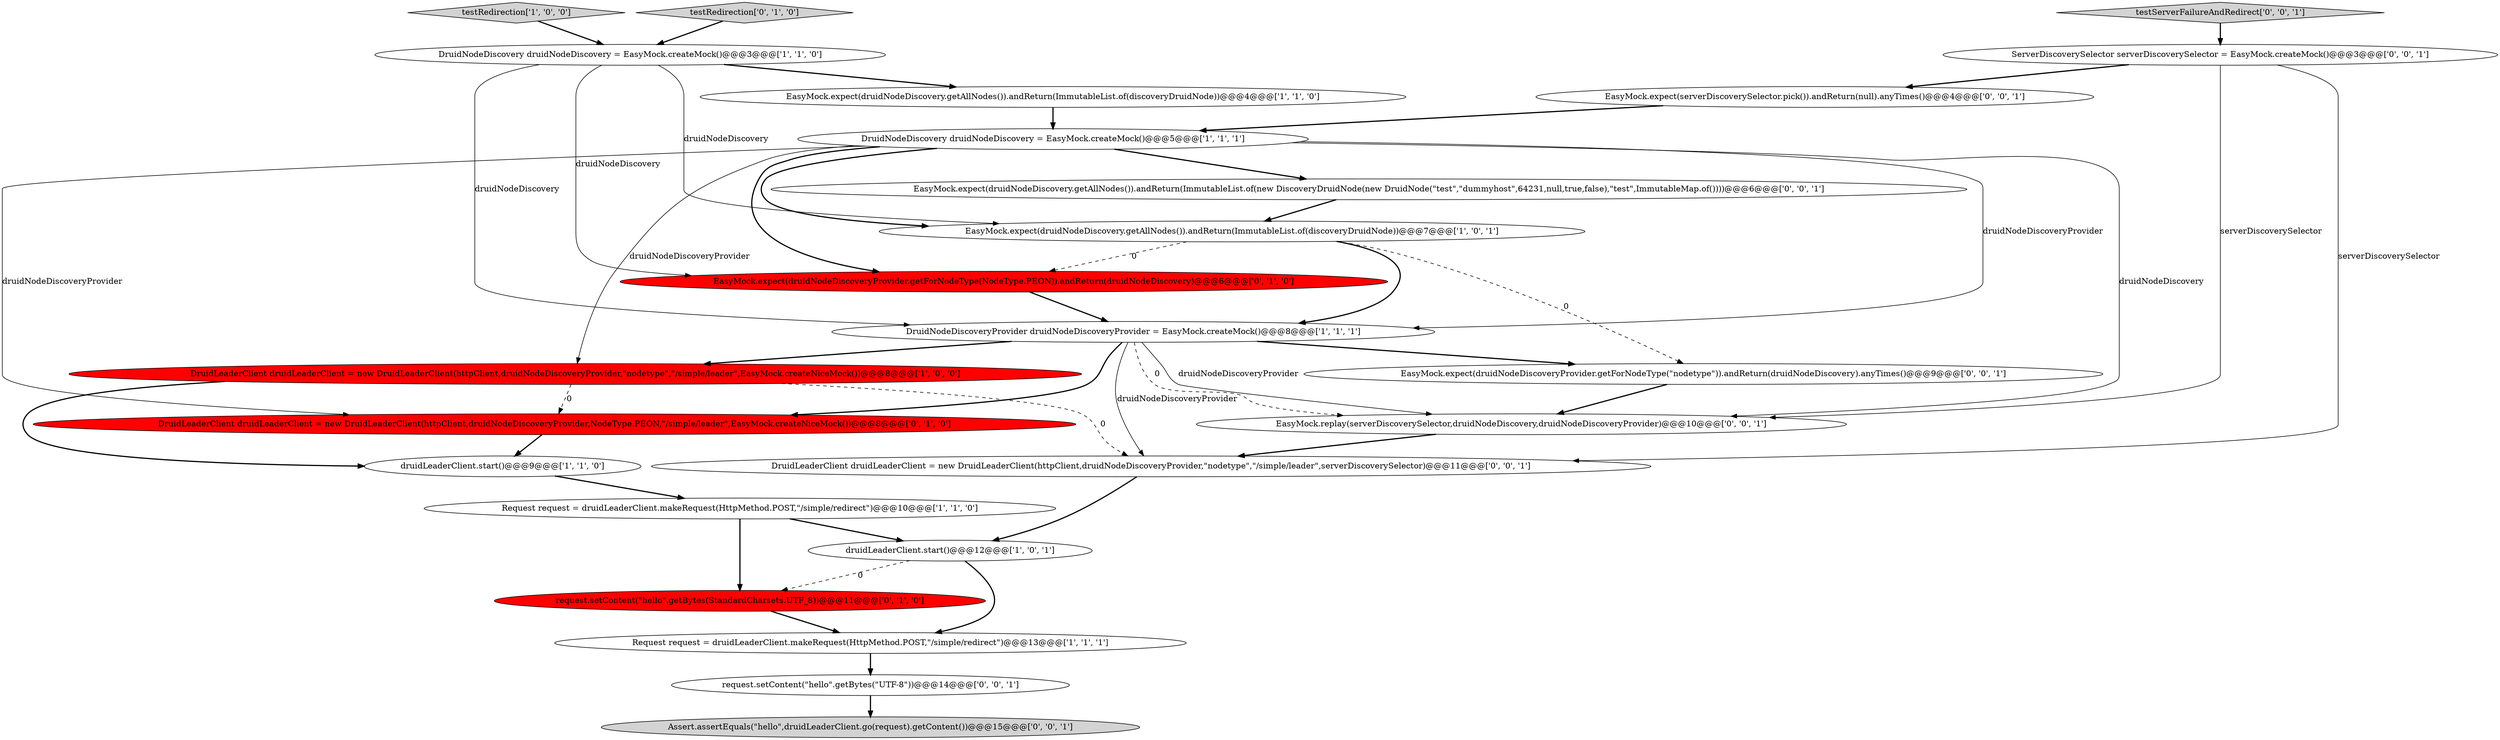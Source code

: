 digraph {
22 [style = filled, label = "EasyMock.replay(serverDiscoverySelector,druidNodeDiscovery,druidNodeDiscoveryProvider)@@@10@@@['0', '0', '1']", fillcolor = white, shape = ellipse image = "AAA0AAABBB3BBB"];
3 [style = filled, label = "DruidNodeDiscoveryProvider druidNodeDiscoveryProvider = EasyMock.createMock()@@@8@@@['1', '1', '1']", fillcolor = white, shape = ellipse image = "AAA0AAABBB1BBB"];
17 [style = filled, label = "ServerDiscoverySelector serverDiscoverySelector = EasyMock.createMock()@@@3@@@['0', '0', '1']", fillcolor = white, shape = ellipse image = "AAA0AAABBB3BBB"];
0 [style = filled, label = "DruidNodeDiscovery druidNodeDiscovery = EasyMock.createMock()@@@5@@@['1', '1', '1']", fillcolor = white, shape = ellipse image = "AAA0AAABBB1BBB"];
19 [style = filled, label = "EasyMock.expect(druidNodeDiscovery.getAllNodes()).andReturn(ImmutableList.of(new DiscoveryDruidNode(new DruidNode(\"test\",\"dummyhost\",64231,null,true,false),\"test\",ImmutableMap.of())))@@@6@@@['0', '0', '1']", fillcolor = white, shape = ellipse image = "AAA0AAABBB3BBB"];
23 [style = filled, label = "request.setContent(\"hello\".getBytes(\"UTF-8\"))@@@14@@@['0', '0', '1']", fillcolor = white, shape = ellipse image = "AAA0AAABBB3BBB"];
7 [style = filled, label = "DruidNodeDiscovery druidNodeDiscovery = EasyMock.createMock()@@@3@@@['1', '1', '0']", fillcolor = white, shape = ellipse image = "AAA0AAABBB1BBB"];
13 [style = filled, label = "request.setContent(\"hello\".getBytes(StandardCharsets.UTF_8))@@@11@@@['0', '1', '0']", fillcolor = red, shape = ellipse image = "AAA1AAABBB2BBB"];
8 [style = filled, label = "EasyMock.expect(druidNodeDiscovery.getAllNodes()).andReturn(ImmutableList.of(discoveryDruidNode))@@@7@@@['1', '0', '1']", fillcolor = white, shape = ellipse image = "AAA0AAABBB1BBB"];
1 [style = filled, label = "DruidLeaderClient druidLeaderClient = new DruidLeaderClient(httpClient,druidNodeDiscoveryProvider,\"nodetype\",\"/simple/leader\",EasyMock.createNiceMock())@@@8@@@['1', '0', '0']", fillcolor = red, shape = ellipse image = "AAA1AAABBB1BBB"];
9 [style = filled, label = "EasyMock.expect(druidNodeDiscovery.getAllNodes()).andReturn(ImmutableList.of(discoveryDruidNode))@@@4@@@['1', '1', '0']", fillcolor = white, shape = ellipse image = "AAA0AAABBB1BBB"];
20 [style = filled, label = "EasyMock.expect(druidNodeDiscoveryProvider.getForNodeType(\"nodetype\")).andReturn(druidNodeDiscovery).anyTimes()@@@9@@@['0', '0', '1']", fillcolor = white, shape = ellipse image = "AAA0AAABBB3BBB"];
11 [style = filled, label = "EasyMock.expect(druidNodeDiscoveryProvider.getForNodeType(NodeType.PEON)).andReturn(druidNodeDiscovery)@@@6@@@['0', '1', '0']", fillcolor = red, shape = ellipse image = "AAA1AAABBB2BBB"];
15 [style = filled, label = "EasyMock.expect(serverDiscoverySelector.pick()).andReturn(null).anyTimes()@@@4@@@['0', '0', '1']", fillcolor = white, shape = ellipse image = "AAA0AAABBB3BBB"];
16 [style = filled, label = "Assert.assertEquals(\"hello\",druidLeaderClient.go(request).getContent())@@@15@@@['0', '0', '1']", fillcolor = lightgray, shape = ellipse image = "AAA0AAABBB3BBB"];
12 [style = filled, label = "testRedirection['0', '1', '0']", fillcolor = lightgray, shape = diamond image = "AAA0AAABBB2BBB"];
2 [style = filled, label = "testRedirection['1', '0', '0']", fillcolor = lightgray, shape = diamond image = "AAA0AAABBB1BBB"];
6 [style = filled, label = "Request request = druidLeaderClient.makeRequest(HttpMethod.POST,\"/simple/redirect\")@@@13@@@['1', '1', '1']", fillcolor = white, shape = ellipse image = "AAA0AAABBB1BBB"];
14 [style = filled, label = "DruidLeaderClient druidLeaderClient = new DruidLeaderClient(httpClient,druidNodeDiscoveryProvider,NodeType.PEON,\"/simple/leader\",EasyMock.createNiceMock())@@@8@@@['0', '1', '0']", fillcolor = red, shape = ellipse image = "AAA1AAABBB2BBB"];
4 [style = filled, label = "druidLeaderClient.start()@@@9@@@['1', '1', '0']", fillcolor = white, shape = ellipse image = "AAA0AAABBB1BBB"];
5 [style = filled, label = "Request request = druidLeaderClient.makeRequest(HttpMethod.POST,\"/simple/redirect\")@@@10@@@['1', '1', '0']", fillcolor = white, shape = ellipse image = "AAA0AAABBB1BBB"];
18 [style = filled, label = "DruidLeaderClient druidLeaderClient = new DruidLeaderClient(httpClient,druidNodeDiscoveryProvider,\"nodetype\",\"/simple/leader\",serverDiscoverySelector)@@@11@@@['0', '0', '1']", fillcolor = white, shape = ellipse image = "AAA0AAABBB3BBB"];
10 [style = filled, label = "druidLeaderClient.start()@@@12@@@['1', '0', '1']", fillcolor = white, shape = ellipse image = "AAA0AAABBB1BBB"];
21 [style = filled, label = "testServerFailureAndRedirect['0', '0', '1']", fillcolor = lightgray, shape = diamond image = "AAA0AAABBB3BBB"];
5->10 [style = bold, label=""];
0->22 [style = solid, label="druidNodeDiscovery"];
1->4 [style = bold, label=""];
23->16 [style = bold, label=""];
0->14 [style = solid, label="druidNodeDiscoveryProvider"];
9->0 [style = bold, label=""];
3->1 [style = bold, label=""];
1->14 [style = dashed, label="0"];
0->19 [style = bold, label=""];
7->8 [style = solid, label="druidNodeDiscovery"];
6->23 [style = bold, label=""];
3->14 [style = bold, label=""];
8->3 [style = bold, label=""];
8->20 [style = dashed, label="0"];
0->11 [style = bold, label=""];
1->18 [style = dashed, label="0"];
3->22 [style = dashed, label="0"];
17->18 [style = solid, label="serverDiscoverySelector"];
10->13 [style = dashed, label="0"];
10->6 [style = bold, label=""];
12->7 [style = bold, label=""];
19->8 [style = bold, label=""];
17->22 [style = solid, label="serverDiscoverySelector"];
20->22 [style = bold, label=""];
7->9 [style = bold, label=""];
3->20 [style = bold, label=""];
22->18 [style = bold, label=""];
18->10 [style = bold, label=""];
11->3 [style = bold, label=""];
15->0 [style = bold, label=""];
5->13 [style = bold, label=""];
0->8 [style = bold, label=""];
17->15 [style = bold, label=""];
7->3 [style = solid, label="druidNodeDiscovery"];
3->18 [style = solid, label="druidNodeDiscoveryProvider"];
2->7 [style = bold, label=""];
13->6 [style = bold, label=""];
8->11 [style = dashed, label="0"];
0->3 [style = solid, label="druidNodeDiscoveryProvider"];
4->5 [style = bold, label=""];
21->17 [style = bold, label=""];
7->11 [style = solid, label="druidNodeDiscovery"];
3->22 [style = solid, label="druidNodeDiscoveryProvider"];
14->4 [style = bold, label=""];
0->1 [style = solid, label="druidNodeDiscoveryProvider"];
}
